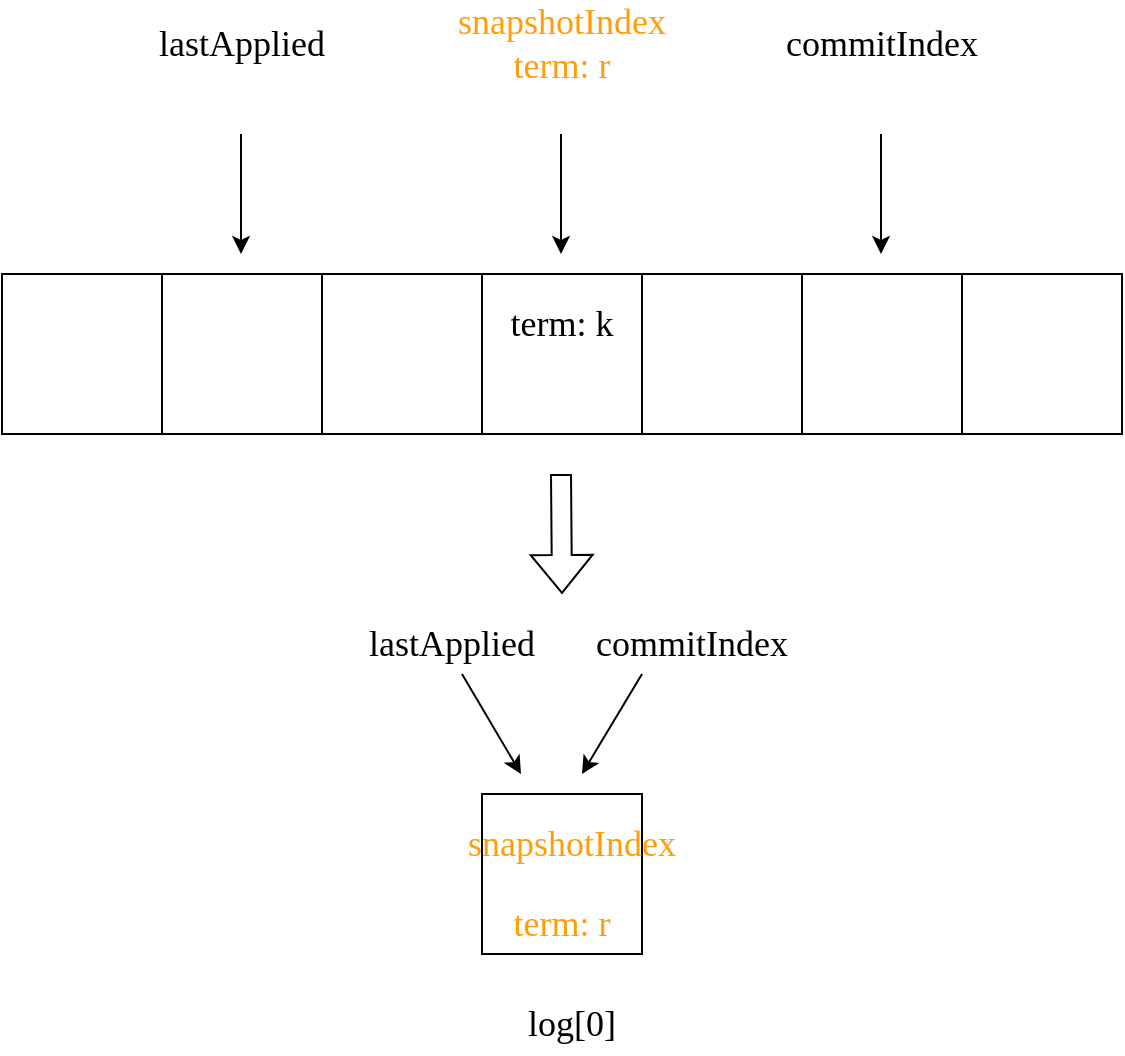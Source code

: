 <mxfile version="22.1.3" type="device">
  <diagram name="第 1 页" id="xIwUSW8-GCBzgAwwoa50">
    <mxGraphModel dx="1434" dy="833" grid="1" gridSize="10" guides="1" tooltips="1" connect="1" arrows="1" fold="1" page="1" pageScale="1" pageWidth="10000" pageHeight="10000" math="0" shadow="0">
      <root>
        <mxCell id="0" />
        <mxCell id="1" parent="0" />
        <mxCell id="q624On-jNYWFAEWDiVee-1" value="" style="whiteSpace=wrap;html=1;aspect=fixed;fillColor=none;" vertex="1" parent="1">
          <mxGeometry x="240" y="320" width="80" height="80" as="geometry" />
        </mxCell>
        <mxCell id="q624On-jNYWFAEWDiVee-3" value="" style="whiteSpace=wrap;html=1;aspect=fixed;fillColor=none;" vertex="1" parent="1">
          <mxGeometry x="320" y="320" width="80" height="80" as="geometry" />
        </mxCell>
        <mxCell id="q624On-jNYWFAEWDiVee-4" value="" style="whiteSpace=wrap;html=1;aspect=fixed;fillColor=none;" vertex="1" parent="1">
          <mxGeometry x="400" y="320" width="80" height="80" as="geometry" />
        </mxCell>
        <mxCell id="q624On-jNYWFAEWDiVee-5" value="" style="whiteSpace=wrap;html=1;aspect=fixed;fillColor=none;" vertex="1" parent="1">
          <mxGeometry x="480" y="320" width="80" height="80" as="geometry" />
        </mxCell>
        <mxCell id="q624On-jNYWFAEWDiVee-6" value="" style="whiteSpace=wrap;html=1;aspect=fixed;fillColor=none;" vertex="1" parent="1">
          <mxGeometry x="560" y="320" width="80" height="80" as="geometry" />
        </mxCell>
        <mxCell id="q624On-jNYWFAEWDiVee-7" value="" style="whiteSpace=wrap;html=1;aspect=fixed;fillColor=none;" vertex="1" parent="1">
          <mxGeometry x="640" y="320" width="80" height="80" as="geometry" />
        </mxCell>
        <mxCell id="q624On-jNYWFAEWDiVee-8" value="" style="whiteSpace=wrap;html=1;aspect=fixed;fillColor=none;" vertex="1" parent="1">
          <mxGeometry x="720" y="320" width="80" height="80" as="geometry" />
        </mxCell>
        <mxCell id="q624On-jNYWFAEWDiVee-9" value="" style="endArrow=classic;html=1;rounded=0;" edge="1" parent="1">
          <mxGeometry width="50" height="50" relative="1" as="geometry">
            <mxPoint x="359.5" y="250" as="sourcePoint" />
            <mxPoint x="359.5" y="310" as="targetPoint" />
          </mxGeometry>
        </mxCell>
        <mxCell id="q624On-jNYWFAEWDiVee-10" value="" style="endArrow=classic;html=1;rounded=0;" edge="1" parent="1">
          <mxGeometry width="50" height="50" relative="1" as="geometry">
            <mxPoint x="519.5" y="250" as="sourcePoint" />
            <mxPoint x="519.5" y="310" as="targetPoint" />
          </mxGeometry>
        </mxCell>
        <mxCell id="q624On-jNYWFAEWDiVee-11" value="" style="endArrow=classic;html=1;rounded=0;" edge="1" parent="1">
          <mxGeometry width="50" height="50" relative="1" as="geometry">
            <mxPoint x="679.5" y="250" as="sourcePoint" />
            <mxPoint x="679.5" y="310" as="targetPoint" />
          </mxGeometry>
        </mxCell>
        <mxCell id="q624On-jNYWFAEWDiVee-12" value="&lt;font face=&quot;Comic Sans MS&quot;&gt;&lt;span style=&quot;font-size: 18px;&quot;&gt;lastApplied&lt;/span&gt;&lt;/font&gt;" style="text;html=1;strokeColor=none;fillColor=none;align=center;verticalAlign=middle;whiteSpace=wrap;rounded=0;" vertex="1" parent="1">
          <mxGeometry x="330" y="190" width="60" height="30" as="geometry" />
        </mxCell>
        <mxCell id="q624On-jNYWFAEWDiVee-13" value="&lt;font color=&quot;#ff9d0a&quot; face=&quot;Comic Sans MS&quot;&gt;&lt;span style=&quot;font-size: 18px;&quot;&gt;snapshotIndex&lt;br&gt;term: r&lt;br&gt;&lt;/span&gt;&lt;/font&gt;" style="text;html=1;strokeColor=none;fillColor=none;align=center;verticalAlign=middle;whiteSpace=wrap;rounded=0;" vertex="1" parent="1">
          <mxGeometry x="490" y="190" width="60" height="30" as="geometry" />
        </mxCell>
        <mxCell id="q624On-jNYWFAEWDiVee-14" value="&lt;font face=&quot;Comic Sans MS&quot;&gt;&lt;span style=&quot;font-size: 18px;&quot;&gt;commitIndex&lt;/span&gt;&lt;/font&gt;" style="text;html=1;strokeColor=none;fillColor=none;align=center;verticalAlign=middle;whiteSpace=wrap;rounded=0;" vertex="1" parent="1">
          <mxGeometry x="650" y="190" width="60" height="30" as="geometry" />
        </mxCell>
        <mxCell id="q624On-jNYWFAEWDiVee-15" value="&lt;font face=&quot;Comic Sans MS&quot;&gt;&lt;span style=&quot;font-size: 18px;&quot;&gt;term: k&lt;/span&gt;&lt;/font&gt;" style="text;html=1;strokeColor=none;fillColor=none;align=center;verticalAlign=middle;whiteSpace=wrap;rounded=0;" vertex="1" parent="1">
          <mxGeometry x="480" y="330" width="80" height="30" as="geometry" />
        </mxCell>
        <mxCell id="q624On-jNYWFAEWDiVee-19" value="" style="whiteSpace=wrap;html=1;aspect=fixed;fillColor=none;" vertex="1" parent="1">
          <mxGeometry x="480" y="580" width="80" height="80" as="geometry" />
        </mxCell>
        <mxCell id="q624On-jNYWFAEWDiVee-23" value="" style="endArrow=classic;html=1;rounded=0;" edge="1" parent="1">
          <mxGeometry width="50" height="50" relative="1" as="geometry">
            <mxPoint x="470" y="520" as="sourcePoint" />
            <mxPoint x="499.5" y="570" as="targetPoint" />
          </mxGeometry>
        </mxCell>
        <mxCell id="q624On-jNYWFAEWDiVee-25" value="" style="endArrow=classic;html=1;rounded=0;" edge="1" parent="1">
          <mxGeometry width="50" height="50" relative="1" as="geometry">
            <mxPoint x="560" y="520" as="sourcePoint" />
            <mxPoint x="530" y="570" as="targetPoint" />
          </mxGeometry>
        </mxCell>
        <mxCell id="q624On-jNYWFAEWDiVee-26" value="&lt;font face=&quot;Comic Sans MS&quot;&gt;&lt;span style=&quot;font-size: 18px;&quot;&gt;lastApplied&lt;/span&gt;&lt;/font&gt;" style="text;html=1;strokeColor=none;fillColor=none;align=center;verticalAlign=middle;whiteSpace=wrap;rounded=0;" vertex="1" parent="1">
          <mxGeometry x="435" y="490" width="60" height="30" as="geometry" />
        </mxCell>
        <mxCell id="q624On-jNYWFAEWDiVee-27" value="&lt;font color=&quot;#ff9d0a&quot; face=&quot;Comic Sans MS&quot;&gt;&lt;span style=&quot;font-size: 18px;&quot;&gt;snapshotIndex&lt;br&gt;&lt;/span&gt;&lt;/font&gt;" style="text;html=1;strokeColor=none;fillColor=none;align=center;verticalAlign=middle;whiteSpace=wrap;rounded=0;" vertex="1" parent="1">
          <mxGeometry x="495" y="590" width="60" height="30" as="geometry" />
        </mxCell>
        <mxCell id="q624On-jNYWFAEWDiVee-28" value="&lt;font face=&quot;Comic Sans MS&quot;&gt;&lt;span style=&quot;font-size: 18px;&quot;&gt;commitIndex&lt;/span&gt;&lt;/font&gt;" style="text;html=1;strokeColor=none;fillColor=none;align=center;verticalAlign=middle;whiteSpace=wrap;rounded=0;" vertex="1" parent="1">
          <mxGeometry x="555" y="490" width="60" height="30" as="geometry" />
        </mxCell>
        <mxCell id="q624On-jNYWFAEWDiVee-30" value="&lt;font color=&quot;#ff9d0a&quot; face=&quot;Comic Sans MS&quot;&gt;&lt;span style=&quot;font-size: 18px;&quot;&gt;term: r&lt;br&gt;&lt;/span&gt;&lt;/font&gt;" style="text;html=1;strokeColor=none;fillColor=none;align=center;verticalAlign=middle;whiteSpace=wrap;rounded=0;" vertex="1" parent="1">
          <mxGeometry x="485" y="630" width="70" height="30" as="geometry" />
        </mxCell>
        <mxCell id="q624On-jNYWFAEWDiVee-31" value="" style="shape=flexArrow;endArrow=classic;html=1;rounded=0;" edge="1" parent="1">
          <mxGeometry width="50" height="50" relative="1" as="geometry">
            <mxPoint x="519.5" y="420" as="sourcePoint" />
            <mxPoint x="520" y="480" as="targetPoint" />
          </mxGeometry>
        </mxCell>
        <mxCell id="q624On-jNYWFAEWDiVee-32" value="&lt;font face=&quot;Comic Sans MS&quot;&gt;&lt;span style=&quot;font-size: 18px;&quot;&gt;log[0]&lt;/span&gt;&lt;/font&gt;" style="text;html=1;strokeColor=none;fillColor=none;align=center;verticalAlign=middle;whiteSpace=wrap;rounded=0;" vertex="1" parent="1">
          <mxGeometry x="495" y="680" width="60" height="30" as="geometry" />
        </mxCell>
      </root>
    </mxGraphModel>
  </diagram>
</mxfile>

